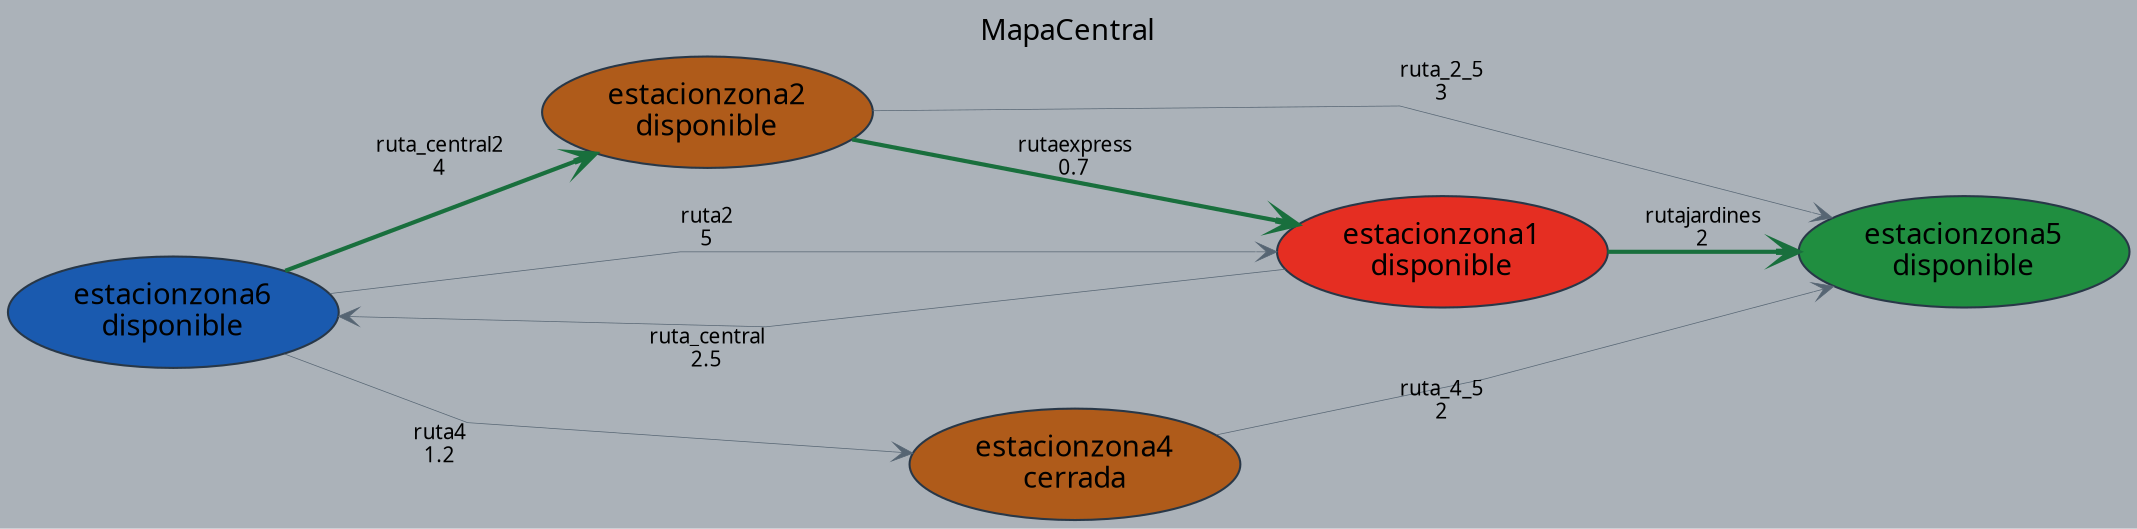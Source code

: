 digraph D {
rankdir="LR";
splines=false;
bgcolor="#abb2b9";
label="MapaCentral" fontname="Century Gothic" labelloc="t";
node[shape = "ellipse" style=filled fontname = "Century Gothic" color= "#283747"];
edge[arrowhead=vee color="#566573" fontname="Sans-Serif" fontsize="10" penwidth="0.35"];
estacionzona6[label = "estacionzona6\ndisponible"  fillcolor="#1A5AAF"];
estacionzona2[label = "estacionzona2\ndisponible"  fillcolor="#AF5B1A"];
estacionzona1[label = "estacionzona1\ndisponible"  fillcolor="#E52E22"];
estacionzona5[label = "estacionzona5\ndisponible"  fillcolor="#208E40"];
estacionzona4[label = "estacionzona4\ncerrada"  fillcolor="#AF5B1A"];
estacionzona1->estacionzona6[label = "ruta_central\n2.5"]
estacionzona6->estacionzona2[label = "ruta_central2\n4" penwidth="2" color="#196f3d"]
estacionzona6->estacionzona1[label = "ruta2\n5"]
estacionzona2->estacionzona1[label = "rutaexpress\n0.7" penwidth="2" color="#196f3d"]
estacionzona1->estacionzona5[label = "rutajardines\n2" penwidth="2" color="#196f3d"]
estacionzona6->estacionzona4[label = "ruta4\n1.2"]
estacionzona4->estacionzona5[label = "ruta_4_5\n2"]
estacionzona2->estacionzona5[label = "ruta_2_5\n3"]
}